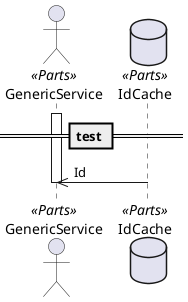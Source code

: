 @startuml Read data from data object

== test ==

actor "GenericService" as GenericService <<Parts>>
database "IdCache" as IdCache <<Parts>>

activate GenericService
IdCache ->> GenericService: Id

deactivate GenericService

@enduml
